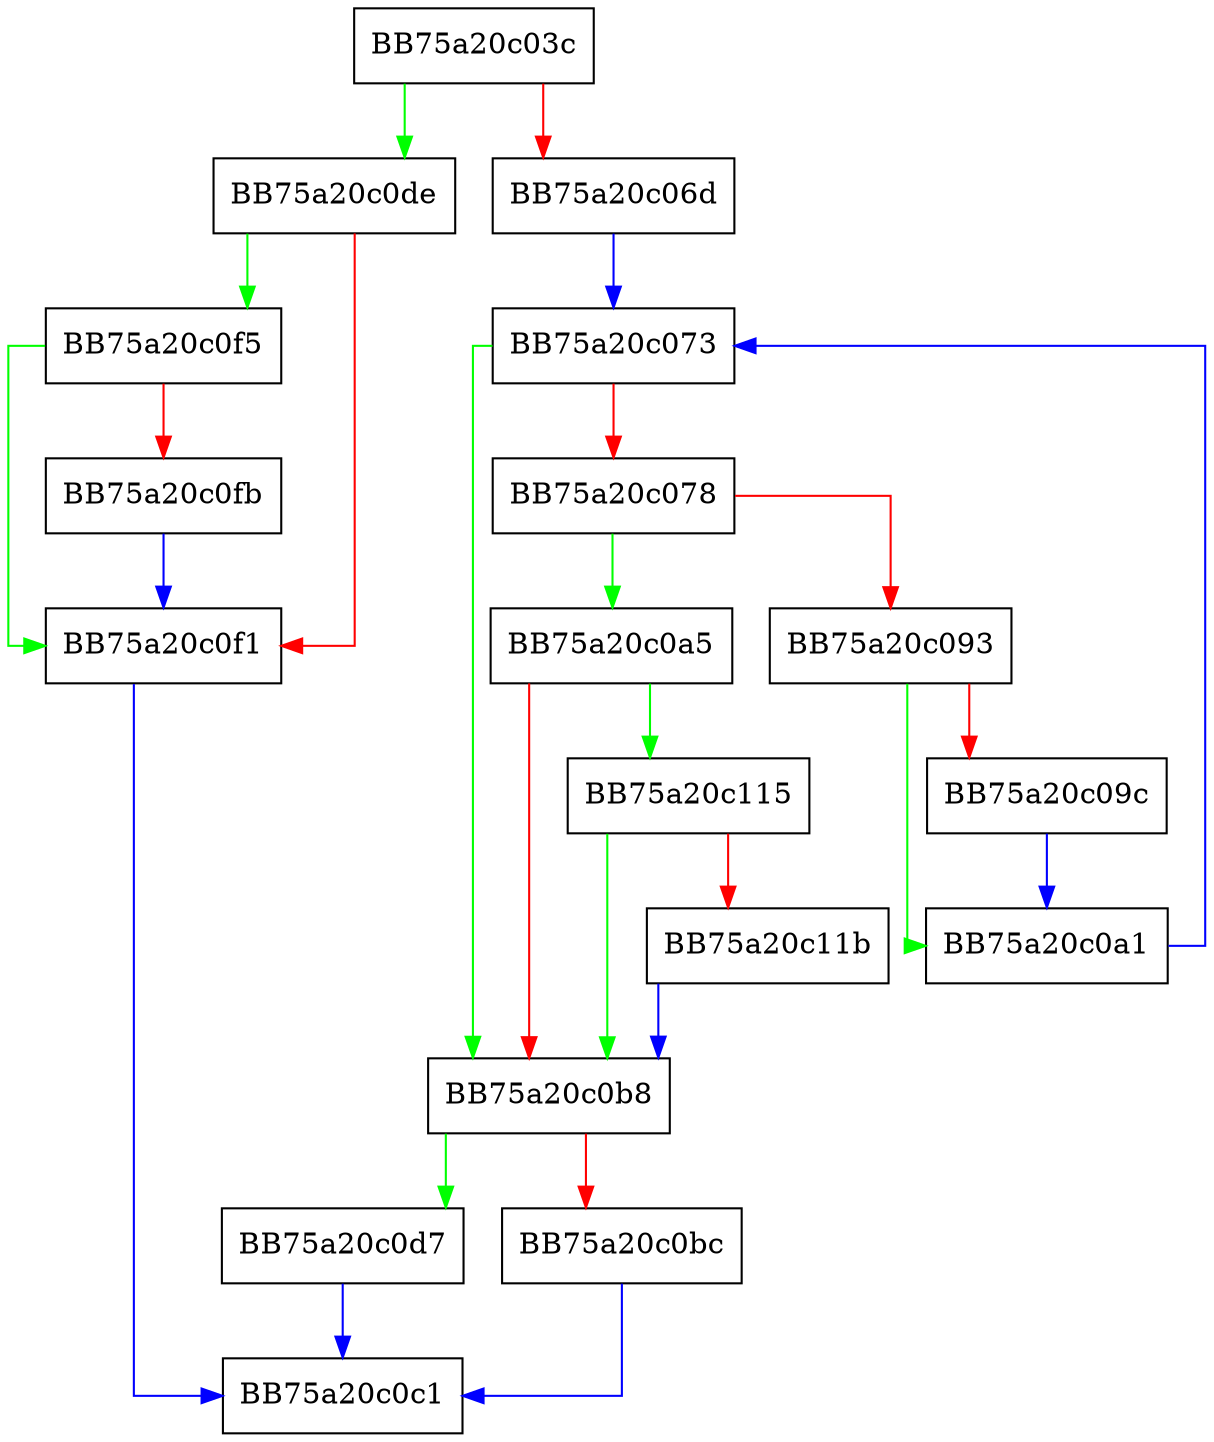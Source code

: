 digraph GetMaxSector {
  node [shape="box"];
  graph [splines=ortho];
  BB75a20c03c -> BB75a20c0de [color="green"];
  BB75a20c03c -> BB75a20c06d [color="red"];
  BB75a20c06d -> BB75a20c073 [color="blue"];
  BB75a20c073 -> BB75a20c0b8 [color="green"];
  BB75a20c073 -> BB75a20c078 [color="red"];
  BB75a20c078 -> BB75a20c0a5 [color="green"];
  BB75a20c078 -> BB75a20c093 [color="red"];
  BB75a20c093 -> BB75a20c0a1 [color="green"];
  BB75a20c093 -> BB75a20c09c [color="red"];
  BB75a20c09c -> BB75a20c0a1 [color="blue"];
  BB75a20c0a1 -> BB75a20c073 [color="blue"];
  BB75a20c0a5 -> BB75a20c115 [color="green"];
  BB75a20c0a5 -> BB75a20c0b8 [color="red"];
  BB75a20c0b8 -> BB75a20c0d7 [color="green"];
  BB75a20c0b8 -> BB75a20c0bc [color="red"];
  BB75a20c0bc -> BB75a20c0c1 [color="blue"];
  BB75a20c0d7 -> BB75a20c0c1 [color="blue"];
  BB75a20c0de -> BB75a20c0f5 [color="green"];
  BB75a20c0de -> BB75a20c0f1 [color="red"];
  BB75a20c0f1 -> BB75a20c0c1 [color="blue"];
  BB75a20c0f5 -> BB75a20c0f1 [color="green"];
  BB75a20c0f5 -> BB75a20c0fb [color="red"];
  BB75a20c0fb -> BB75a20c0f1 [color="blue"];
  BB75a20c115 -> BB75a20c0b8 [color="green"];
  BB75a20c115 -> BB75a20c11b [color="red"];
  BB75a20c11b -> BB75a20c0b8 [color="blue"];
}